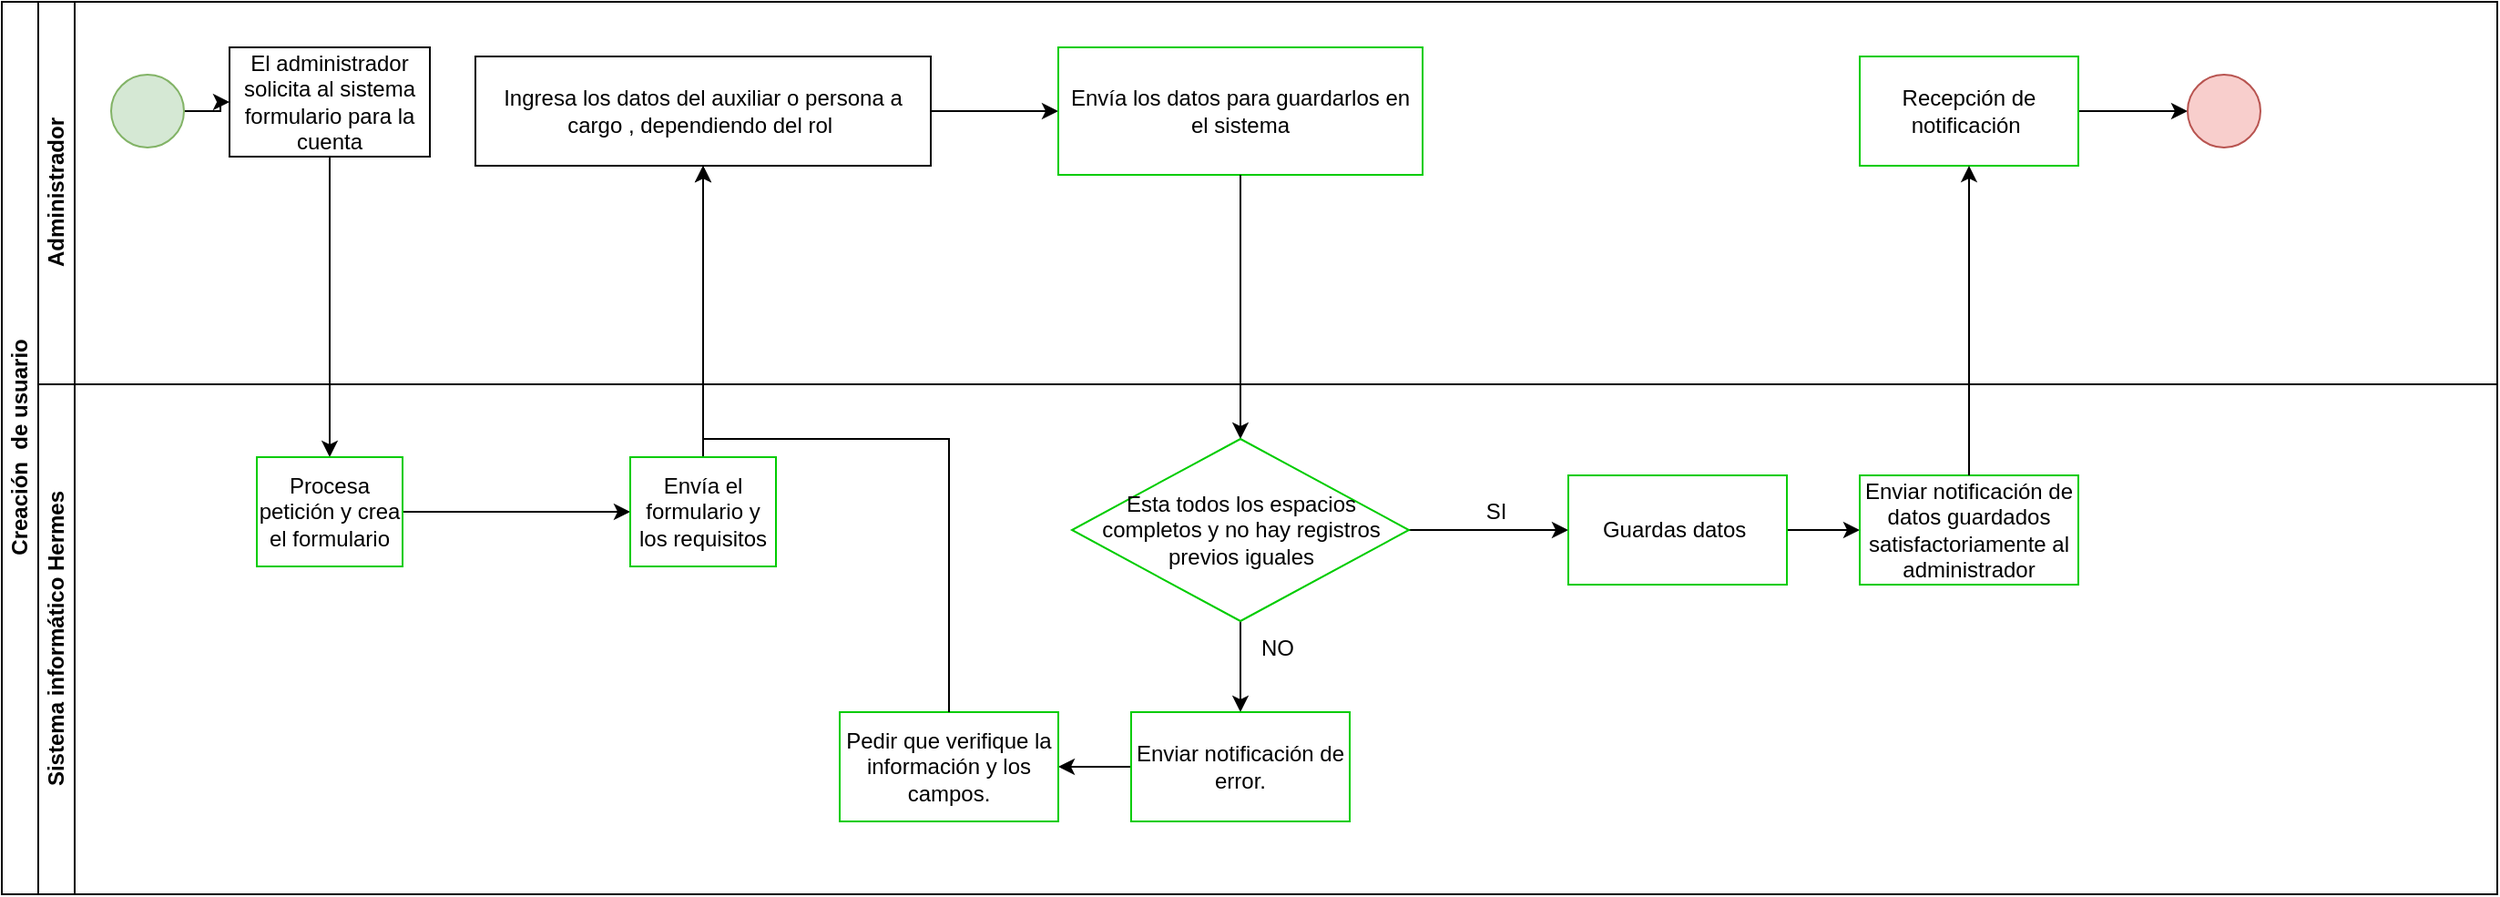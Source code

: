 <mxfile version="20.5.1" type="device"><diagram id="prtHgNgQTEPvFCAcTncT" name="Page-1"><mxGraphModel dx="1422" dy="798" grid="1" gridSize="10" guides="1" tooltips="1" connect="1" arrows="1" fold="1" page="1" pageScale="1" pageWidth="827" pageHeight="1169" math="0" shadow="0"><root><mxCell id="0"/><mxCell id="1" parent="0"/><mxCell id="dNxyNK7c78bLwvsdeMH5-19" value="Creación&amp;nbsp; de usuario" style="swimlane;html=1;childLayout=stackLayout;resizeParent=1;resizeParentMax=0;horizontal=0;startSize=20;horizontalStack=0;" parent="1" vertex="1"><mxGeometry x="120" y="120" width="1370" height="490" as="geometry"/></mxCell><mxCell id="dNxyNK7c78bLwvsdeMH5-20" value="Administrador" style="swimlane;html=1;startSize=20;horizontal=0;" parent="dNxyNK7c78bLwvsdeMH5-19" vertex="1"><mxGeometry x="20" width="1350" height="210" as="geometry"/></mxCell><mxCell id="dNxyNK7c78bLwvsdeMH5-25" value="" style="edgeStyle=orthogonalEdgeStyle;rounded=0;orthogonalLoop=1;jettySize=auto;html=1;" parent="dNxyNK7c78bLwvsdeMH5-20" source="dNxyNK7c78bLwvsdeMH5-23" target="dNxyNK7c78bLwvsdeMH5-24" edge="1"><mxGeometry relative="1" as="geometry"/></mxCell><mxCell id="dNxyNK7c78bLwvsdeMH5-23" value="" style="ellipse;whiteSpace=wrap;html=1;fillColor=#d5e8d4;strokeColor=#82b366;" parent="dNxyNK7c78bLwvsdeMH5-20" vertex="1"><mxGeometry x="40" y="40" width="40" height="40" as="geometry"/></mxCell><mxCell id="dNxyNK7c78bLwvsdeMH5-24" value="El administrador solicita al sistema formulario para la cuenta" style="rounded=0;whiteSpace=wrap;html=1;fontFamily=Helvetica;fontSize=12;fontColor=#000000;align=center;" parent="dNxyNK7c78bLwvsdeMH5-20" vertex="1"><mxGeometry x="105" y="25" width="110" height="60" as="geometry"/></mxCell><mxCell id="xJ9-cugl1ivhzQ9c2Yhp-8" style="edgeStyle=orthogonalEdgeStyle;rounded=0;orthogonalLoop=1;jettySize=auto;html=1;" parent="dNxyNK7c78bLwvsdeMH5-20" source="dNxyNK7c78bLwvsdeMH5-30" target="xJ9-cugl1ivhzQ9c2Yhp-7" edge="1"><mxGeometry relative="1" as="geometry"/></mxCell><mxCell id="dNxyNK7c78bLwvsdeMH5-30" value="Ingresa los datos del auxiliar o persona a cargo , dependiendo del rol&amp;nbsp;" style="rounded=0;whiteSpace=wrap;html=1;fontFamily=Helvetica;fontSize=12;fontColor=#000000;align=center;" parent="dNxyNK7c78bLwvsdeMH5-20" vertex="1"><mxGeometry x="240" y="30" width="250" height="60" as="geometry"/></mxCell><mxCell id="xJ9-cugl1ivhzQ9c2Yhp-7" value="Envía los datos para guardarlos en el sistema" style="rounded=0;whiteSpace=wrap;html=1;fontFamily=Helvetica;fontSize=12;fontColor=#000000;align=center;strokeColor=#00CC00;" parent="dNxyNK7c78bLwvsdeMH5-20" vertex="1"><mxGeometry x="560" y="25" width="200" height="70" as="geometry"/></mxCell><mxCell id="xJ9-cugl1ivhzQ9c2Yhp-37" style="edgeStyle=orthogonalEdgeStyle;rounded=0;orthogonalLoop=1;jettySize=auto;html=1;" parent="dNxyNK7c78bLwvsdeMH5-20" source="xJ9-cugl1ivhzQ9c2Yhp-35" target="xJ9-cugl1ivhzQ9c2Yhp-33" edge="1"><mxGeometry relative="1" as="geometry"/></mxCell><mxCell id="xJ9-cugl1ivhzQ9c2Yhp-35" value="Recepción de notificación&amp;nbsp;" style="whiteSpace=wrap;html=1;strokeColor=#00CC00;" parent="dNxyNK7c78bLwvsdeMH5-20" vertex="1"><mxGeometry x="1000" y="30" width="120" height="60" as="geometry"/></mxCell><mxCell id="xJ9-cugl1ivhzQ9c2Yhp-33" value="" style="ellipse;whiteSpace=wrap;html=1;aspect=fixed;strokeColor=#b85450;fillColor=#f8cecc;" parent="dNxyNK7c78bLwvsdeMH5-20" vertex="1"><mxGeometry x="1180" y="40" width="40" height="40" as="geometry"/></mxCell><mxCell id="xJ9-cugl1ivhzQ9c2Yhp-3" style="edgeStyle=orthogonalEdgeStyle;rounded=0;orthogonalLoop=1;jettySize=auto;html=1;" parent="dNxyNK7c78bLwvsdeMH5-19" source="dNxyNK7c78bLwvsdeMH5-24" target="xJ9-cugl1ivhzQ9c2Yhp-2" edge="1"><mxGeometry relative="1" as="geometry"/></mxCell><mxCell id="xJ9-cugl1ivhzQ9c2Yhp-6" style="edgeStyle=orthogonalEdgeStyle;rounded=0;orthogonalLoop=1;jettySize=auto;html=1;" parent="dNxyNK7c78bLwvsdeMH5-19" source="xJ9-cugl1ivhzQ9c2Yhp-4" target="dNxyNK7c78bLwvsdeMH5-30" edge="1"><mxGeometry relative="1" as="geometry"/></mxCell><mxCell id="xJ9-cugl1ivhzQ9c2Yhp-10" style="edgeStyle=orthogonalEdgeStyle;rounded=0;orthogonalLoop=1;jettySize=auto;html=1;entryX=0.5;entryY=0;entryDx=0;entryDy=0;" parent="dNxyNK7c78bLwvsdeMH5-19" source="xJ9-cugl1ivhzQ9c2Yhp-7" target="xJ9-cugl1ivhzQ9c2Yhp-11" edge="1"><mxGeometry relative="1" as="geometry"><mxPoint x="670" y="250" as="targetPoint"/></mxGeometry></mxCell><mxCell id="dNxyNK7c78bLwvsdeMH5-21" value="Sistema informático Hermes" style="swimlane;html=1;startSize=20;horizontal=0;" parent="dNxyNK7c78bLwvsdeMH5-19" vertex="1"><mxGeometry x="20" y="210" width="1350" height="280" as="geometry"/></mxCell><mxCell id="xJ9-cugl1ivhzQ9c2Yhp-5" style="edgeStyle=orthogonalEdgeStyle;rounded=0;orthogonalLoop=1;jettySize=auto;html=1;" parent="dNxyNK7c78bLwvsdeMH5-21" source="xJ9-cugl1ivhzQ9c2Yhp-2" target="xJ9-cugl1ivhzQ9c2Yhp-4" edge="1"><mxGeometry relative="1" as="geometry"/></mxCell><mxCell id="xJ9-cugl1ivhzQ9c2Yhp-2" value="Procesa petición y crea el formulario" style="rounded=0;whiteSpace=wrap;html=1;fontFamily=Helvetica;fontSize=12;fontColor=#000000;align=center;strokeColor=#00CC00;" parent="dNxyNK7c78bLwvsdeMH5-21" vertex="1"><mxGeometry x="120" y="40" width="80" height="60" as="geometry"/></mxCell><mxCell id="xJ9-cugl1ivhzQ9c2Yhp-4" value="Envía el formulario y los requisitos" style="rounded=0;whiteSpace=wrap;html=1;fontFamily=Helvetica;fontSize=12;fontColor=#000000;align=center;strokeColor=#00CC00;" parent="dNxyNK7c78bLwvsdeMH5-21" vertex="1"><mxGeometry x="325" y="40" width="80" height="60" as="geometry"/></mxCell><mxCell id="xJ9-cugl1ivhzQ9c2Yhp-13" style="edgeStyle=orthogonalEdgeStyle;rounded=0;orthogonalLoop=1;jettySize=auto;html=1;" parent="dNxyNK7c78bLwvsdeMH5-21" source="xJ9-cugl1ivhzQ9c2Yhp-11" target="xJ9-cugl1ivhzQ9c2Yhp-28" edge="1"><mxGeometry relative="1" as="geometry"><mxPoint x="860" y="80" as="targetPoint"/></mxGeometry></mxCell><mxCell id="xJ9-cugl1ivhzQ9c2Yhp-20" style="edgeStyle=orthogonalEdgeStyle;rounded=0;orthogonalLoop=1;jettySize=auto;html=1;" parent="dNxyNK7c78bLwvsdeMH5-21" source="xJ9-cugl1ivhzQ9c2Yhp-11" target="xJ9-cugl1ivhzQ9c2Yhp-21" edge="1"><mxGeometry relative="1" as="geometry"><mxPoint x="660.5" y="150" as="targetPoint"/></mxGeometry></mxCell><mxCell id="xJ9-cugl1ivhzQ9c2Yhp-11" value="Esta todos los espacios completos y no hay registros previos iguales" style="rhombus;whiteSpace=wrap;html=1;strokeColor=#00CC00;" parent="dNxyNK7c78bLwvsdeMH5-21" vertex="1"><mxGeometry x="567.5" y="30" width="185" height="100" as="geometry"/></mxCell><mxCell id="xJ9-cugl1ivhzQ9c2Yhp-26" style="edgeStyle=orthogonalEdgeStyle;rounded=0;orthogonalLoop=1;jettySize=auto;html=1;" parent="dNxyNK7c78bLwvsdeMH5-21" source="xJ9-cugl1ivhzQ9c2Yhp-21" target="xJ9-cugl1ivhzQ9c2Yhp-25" edge="1"><mxGeometry relative="1" as="geometry"/></mxCell><mxCell id="xJ9-cugl1ivhzQ9c2Yhp-21" value="Enviar notificación de error." style="rounded=0;whiteSpace=wrap;html=1;strokeColor=#00CC00;" parent="dNxyNK7c78bLwvsdeMH5-21" vertex="1"><mxGeometry x="600" y="180" width="120" height="60" as="geometry"/></mxCell><mxCell id="xJ9-cugl1ivhzQ9c2Yhp-22" value="NO" style="text;html=1;align=center;verticalAlign=middle;resizable=0;points=[];autosize=1;strokeColor=none;fillColor=none;" parent="dNxyNK7c78bLwvsdeMH5-21" vertex="1"><mxGeometry x="660" y="130" width="40" height="30" as="geometry"/></mxCell><mxCell id="xJ9-cugl1ivhzQ9c2Yhp-25" value="Pedir que verifique la información y los campos." style="rounded=0;whiteSpace=wrap;html=1;strokeColor=#00CC00;" parent="dNxyNK7c78bLwvsdeMH5-21" vertex="1"><mxGeometry x="440" y="180" width="120" height="60" as="geometry"/></mxCell><mxCell id="xJ9-cugl1ivhzQ9c2Yhp-30" style="edgeStyle=orthogonalEdgeStyle;rounded=0;orthogonalLoop=1;jettySize=auto;html=1;" parent="dNxyNK7c78bLwvsdeMH5-21" source="xJ9-cugl1ivhzQ9c2Yhp-28" target="xJ9-cugl1ivhzQ9c2Yhp-29" edge="1"><mxGeometry relative="1" as="geometry"/></mxCell><mxCell id="xJ9-cugl1ivhzQ9c2Yhp-28" value="Guardas datos&amp;nbsp;" style="whiteSpace=wrap;html=1;strokeColor=#00CC00;" parent="dNxyNK7c78bLwvsdeMH5-21" vertex="1"><mxGeometry x="840" y="50" width="120" height="60" as="geometry"/></mxCell><mxCell id="xJ9-cugl1ivhzQ9c2Yhp-29" value="Enviar notificación de datos guardados satisfactoriamente al administrador" style="whiteSpace=wrap;html=1;strokeColor=#00CC00;" parent="dNxyNK7c78bLwvsdeMH5-21" vertex="1"><mxGeometry x="1000" y="50" width="120" height="60" as="geometry"/></mxCell><mxCell id="xJ9-cugl1ivhzQ9c2Yhp-27" style="edgeStyle=orthogonalEdgeStyle;rounded=0;orthogonalLoop=1;jettySize=auto;html=1;" parent="dNxyNK7c78bLwvsdeMH5-19" source="xJ9-cugl1ivhzQ9c2Yhp-25" target="dNxyNK7c78bLwvsdeMH5-30" edge="1"><mxGeometry relative="1" as="geometry"/></mxCell><mxCell id="xJ9-cugl1ivhzQ9c2Yhp-36" style="edgeStyle=orthogonalEdgeStyle;rounded=0;orthogonalLoop=1;jettySize=auto;html=1;" parent="dNxyNK7c78bLwvsdeMH5-19" source="xJ9-cugl1ivhzQ9c2Yhp-29" target="xJ9-cugl1ivhzQ9c2Yhp-35" edge="1"><mxGeometry relative="1" as="geometry"/></mxCell><mxCell id="xJ9-cugl1ivhzQ9c2Yhp-14" value="SI" style="text;html=1;align=center;verticalAlign=middle;resizable=0;points=[];autosize=1;strokeColor=none;fillColor=none;" parent="1" vertex="1"><mxGeometry x="925" y="385" width="30" height="30" as="geometry"/></mxCell></root></mxGraphModel></diagram></mxfile>